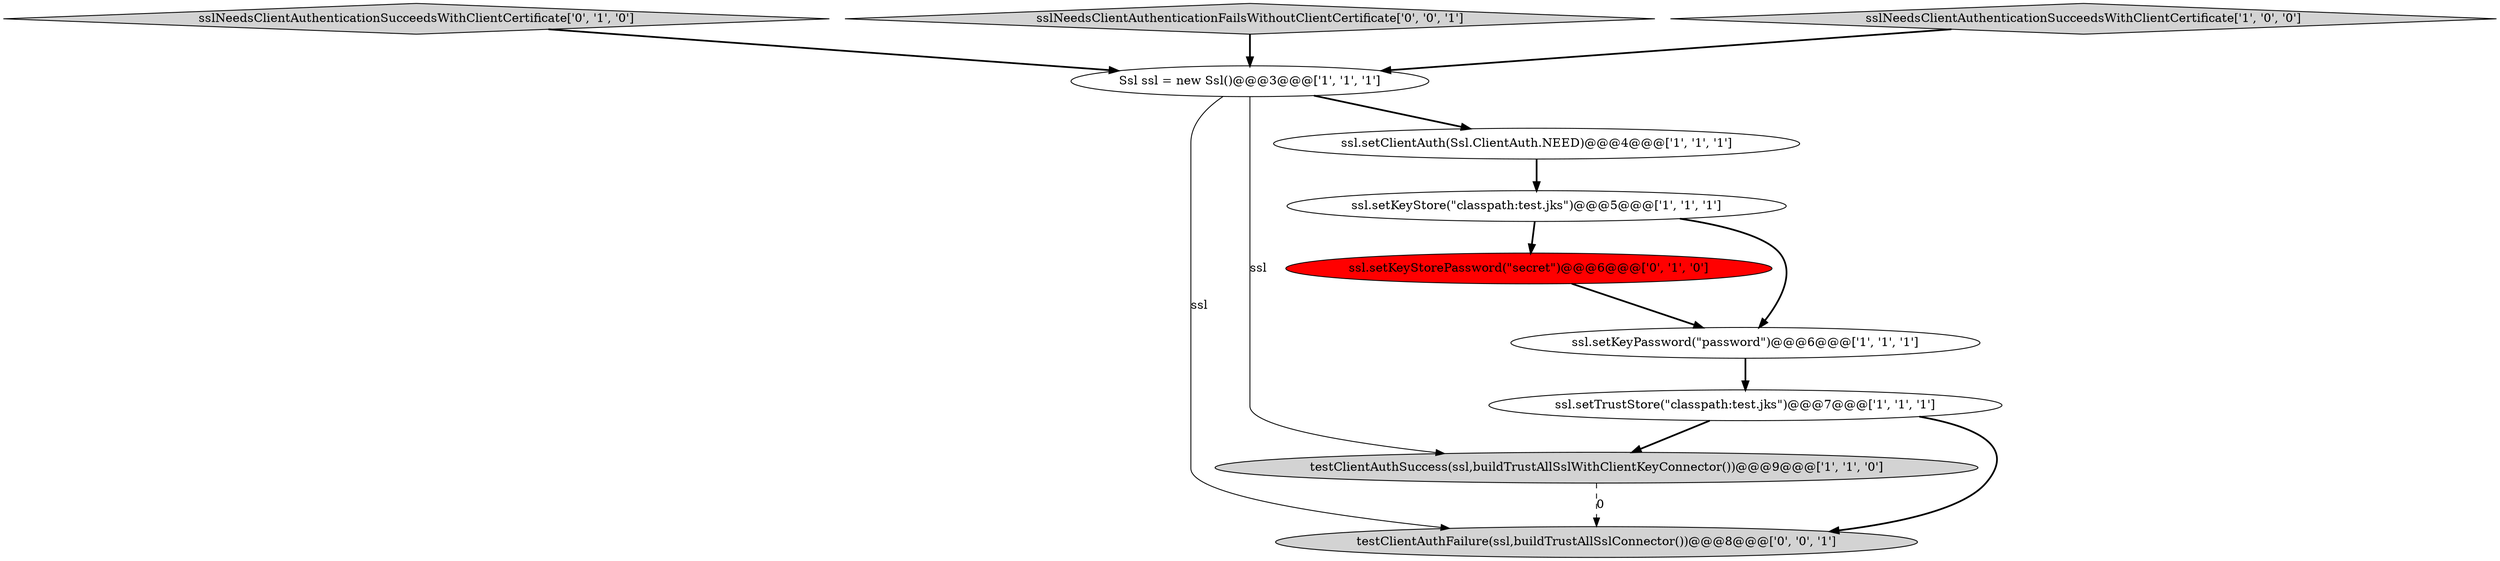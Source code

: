 digraph {
0 [style = filled, label = "ssl.setKeyStore(\"classpath:test.jks\")@@@5@@@['1', '1', '1']", fillcolor = white, shape = ellipse image = "AAA0AAABBB1BBB"];
7 [style = filled, label = "sslNeedsClientAuthenticationSucceedsWithClientCertificate['0', '1', '0']", fillcolor = lightgray, shape = diamond image = "AAA0AAABBB2BBB"];
10 [style = filled, label = "sslNeedsClientAuthenticationFailsWithoutClientCertificate['0', '0', '1']", fillcolor = lightgray, shape = diamond image = "AAA0AAABBB3BBB"];
2 [style = filled, label = "Ssl ssl = new Ssl()@@@3@@@['1', '1', '1']", fillcolor = white, shape = ellipse image = "AAA0AAABBB1BBB"];
8 [style = filled, label = "ssl.setKeyStorePassword(\"secret\")@@@6@@@['0', '1', '0']", fillcolor = red, shape = ellipse image = "AAA1AAABBB2BBB"];
5 [style = filled, label = "ssl.setKeyPassword(\"password\")@@@6@@@['1', '1', '1']", fillcolor = white, shape = ellipse image = "AAA0AAABBB1BBB"];
9 [style = filled, label = "testClientAuthFailure(ssl,buildTrustAllSslConnector())@@@8@@@['0', '0', '1']", fillcolor = lightgray, shape = ellipse image = "AAA0AAABBB3BBB"];
4 [style = filled, label = "testClientAuthSuccess(ssl,buildTrustAllSslWithClientKeyConnector())@@@9@@@['1', '1', '0']", fillcolor = lightgray, shape = ellipse image = "AAA0AAABBB1BBB"];
1 [style = filled, label = "sslNeedsClientAuthenticationSucceedsWithClientCertificate['1', '0', '0']", fillcolor = lightgray, shape = diamond image = "AAA0AAABBB1BBB"];
3 [style = filled, label = "ssl.setTrustStore(\"classpath:test.jks\")@@@7@@@['1', '1', '1']", fillcolor = white, shape = ellipse image = "AAA0AAABBB1BBB"];
6 [style = filled, label = "ssl.setClientAuth(Ssl.ClientAuth.NEED)@@@4@@@['1', '1', '1']", fillcolor = white, shape = ellipse image = "AAA0AAABBB1BBB"];
5->3 [style = bold, label=""];
3->9 [style = bold, label=""];
4->9 [style = dashed, label="0"];
10->2 [style = bold, label=""];
1->2 [style = bold, label=""];
6->0 [style = bold, label=""];
2->9 [style = solid, label="ssl"];
8->5 [style = bold, label=""];
3->4 [style = bold, label=""];
2->6 [style = bold, label=""];
7->2 [style = bold, label=""];
2->4 [style = solid, label="ssl"];
0->5 [style = bold, label=""];
0->8 [style = bold, label=""];
}

